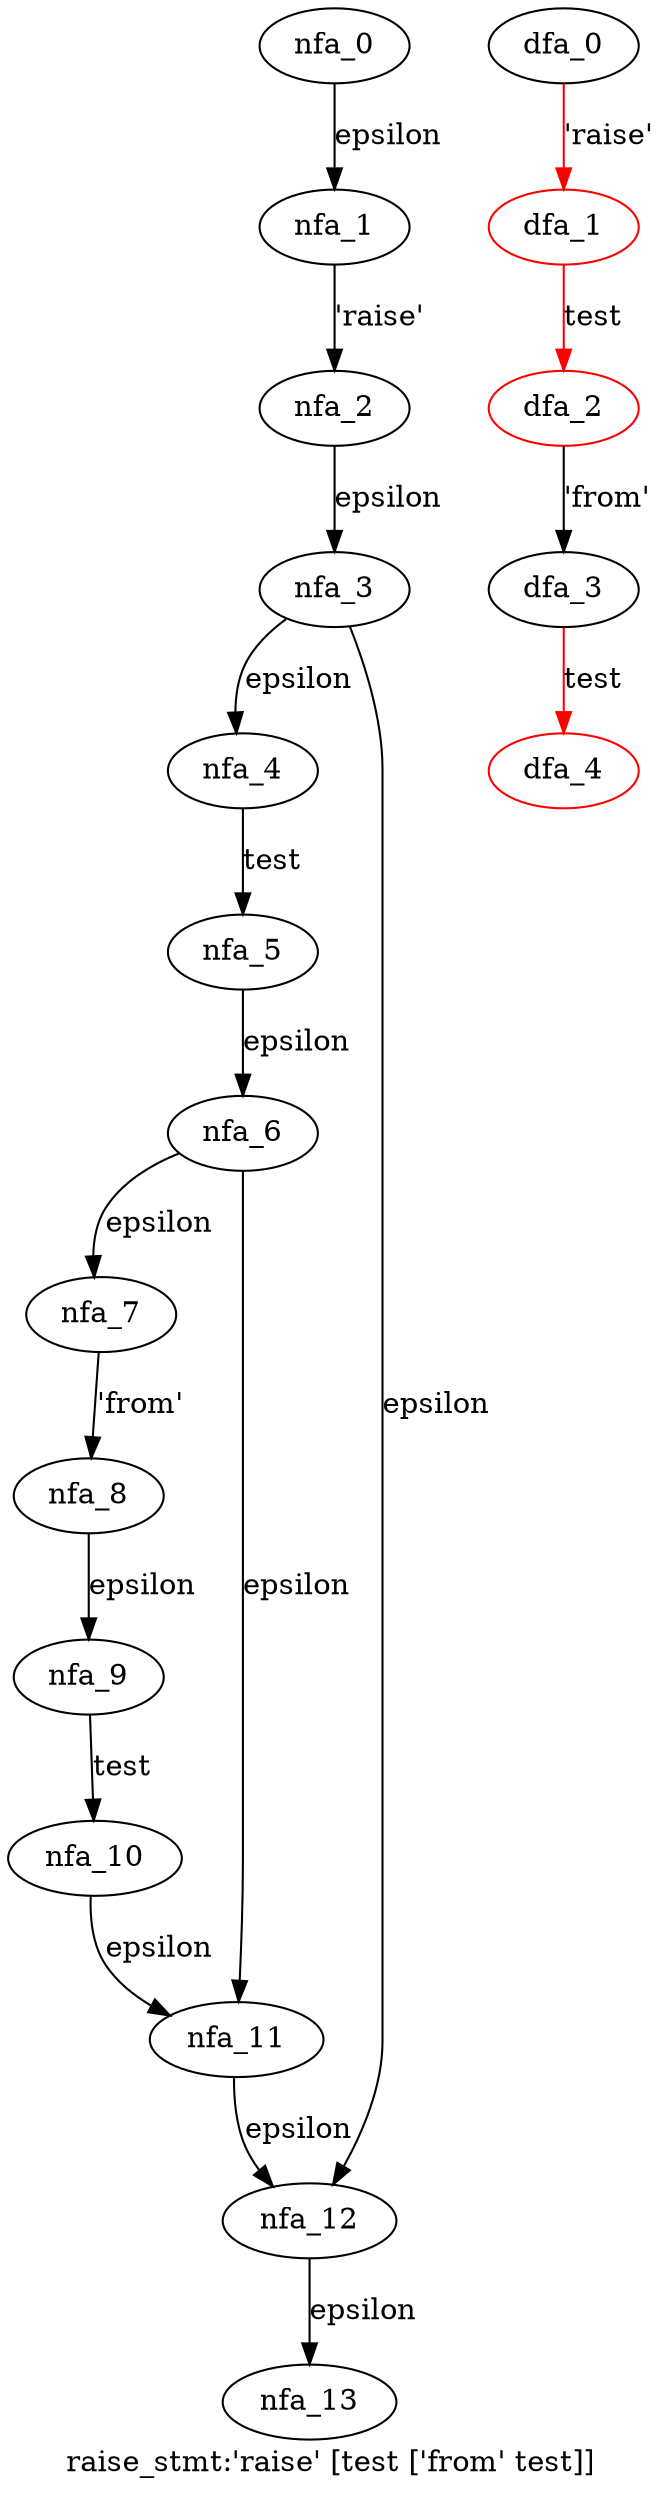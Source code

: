 digraph raise_stmt {
 graph[label="raise_stmt:'raise' [test ['from' test]]"]
 subgraph raise_stmt_nfa {
  nfa_0->nfa_1[label="epsilon"]
  nfa_1->nfa_2[label="'raise'"]
  nfa_2->nfa_3[label="epsilon"]
  nfa_3->nfa_4[label="epsilon"]
  nfa_4->nfa_5[label="test"]
  nfa_5->nfa_6[label="epsilon"]
  nfa_6->nfa_7[label="epsilon"]
  nfa_7->nfa_8[label="'from'"]
  nfa_8->nfa_9[label="epsilon"]
  nfa_9->nfa_10[label="test"]
  nfa_10->nfa_11[label="epsilon"]
  nfa_11->nfa_12[label="epsilon"]
  nfa_12->nfa_13[label="epsilon"]
  nfa_6->nfa_11[label="epsilon"]
  nfa_3->nfa_12[label="epsilon"]
  }
 subgraph raise_stmt_dfa {
  dfa_0->dfa_1[label="'raise'",color=red]
  dfa_1->dfa_2[label="test",color=red]
  dfa_2->dfa_3[label="'from'"]
  dfa_3->dfa_4[label="test",color=red]
  dfa_1[color=red]
  dfa_2[color=red]
  dfa_4[color=red]
  }
}

